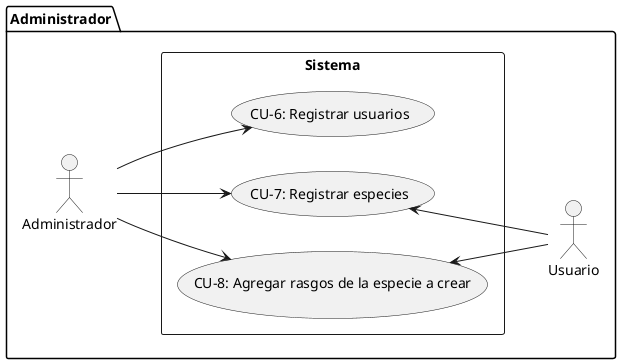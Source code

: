 @startuml Admin
left to right direction
package "Administrador"{
'Creating Actors
actor Administrador as A
actor Usuario as U
' actor Usuario as Us
rectangle "Sistema"{
    usecase "CU-6: Registrar usuarios" as 6
    usecase "CU-7: Registrar especies" as 7    
    usecase "CU-8: Agregar rasgos de la especie a crear" as 8    
}
A--> 6
A--> 7
7<--U
A--> 8
8<--U
}